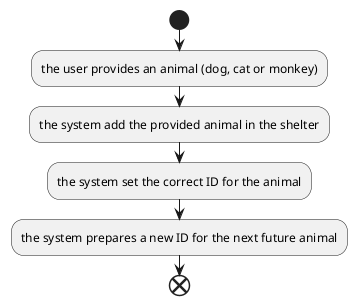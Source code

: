 @startuml

/'
start
:user provides the animal;
if(is animal already in shelter) then (yes)
    :error message;
    stop;
else (no)
    :set ID to animal;
    :add animal to shelter;
    end;
'/

/'This is exactly how the actual method works'/
start
:the user provides an animal (dog, cat or monkey);
:the system add the provided animal in the shelter;
:the system set the correct ID for the animal;
:the system prepares a new ID for the next future animal;
end;
@enduml